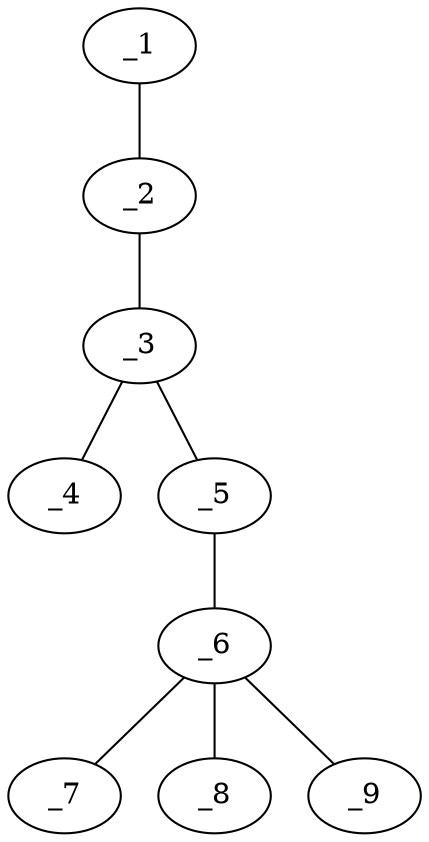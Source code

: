 graph molid642926 {
	_1	 [charge=0,
		chem=2,
		symbol="O  ",
		x="6.3301",
		y="0.067"];
	_2	 [charge=0,
		chem=1,
		symbol="C  ",
		x="5.4641",
		y="0.567"];
	_1 -- _2	 [valence=1];
	_3	 [charge=0,
		chem=1,
		symbol="C  ",
		x="4.5981",
		y="0.067"];
	_2 -- _3	 [valence=1];
	_4	 [charge=0,
		chem=2,
		symbol="O  ",
		x="4.5981",
		y="-0.933"];
	_3 -- _4	 [valence=1];
	_5	 [charge=0,
		chem=1,
		symbol="C  ",
		x="3.7321",
		y="0.567"];
	_3 -- _5	 [valence=1];
	_6	 [charge=0,
		chem=13,
		symbol="As ",
		x="2.866",
		y="0.067"];
	_5 -- _6	 [valence=1];
	_7	 [charge=0,
		chem=2,
		symbol="O  ",
		x=2,
		y="-0.433"];
	_6 -- _7	 [valence=2];
	_8	 [charge=0,
		chem=2,
		symbol="O  ",
		x="3.366",
		y="-0.799"];
	_6 -- _8	 [valence=1];
	_9	 [charge=0,
		chem=2,
		symbol="O  ",
		x="2.366",
		y="0.933"];
	_6 -- _9	 [valence=1];
}
